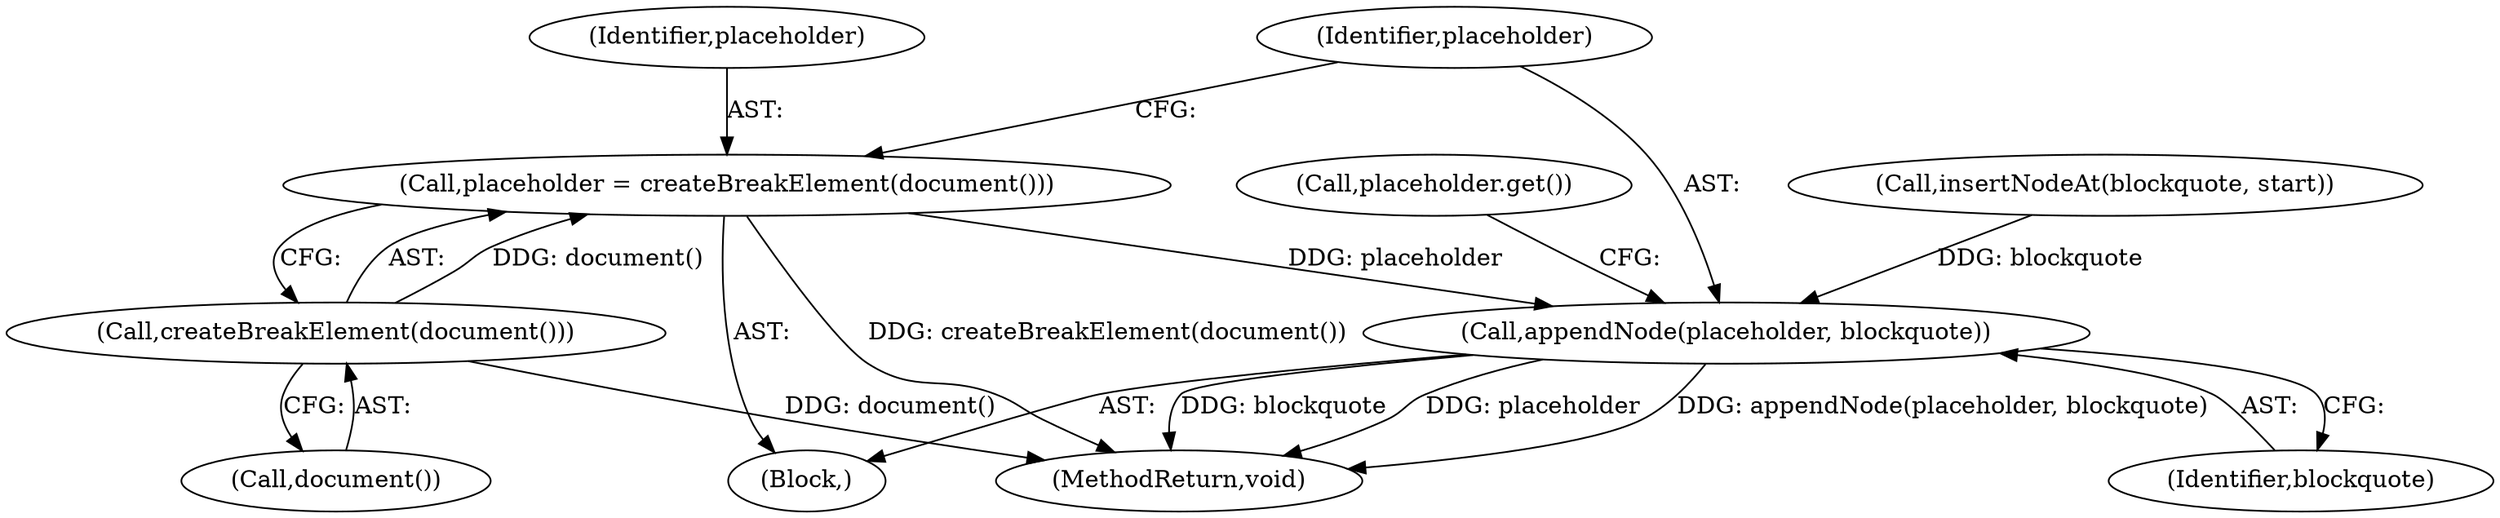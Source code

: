 digraph "0_Chrome_e1524692d362e607e806569147096dfb8c38cb6a@API" {
"1000120" [label="(Call,placeholder = createBreakElement(document()))"];
"1000122" [label="(Call,createBreakElement(document()))"];
"1000124" [label="(Call,appendNode(placeholder, blockquote))"];
"1000122" [label="(Call,createBreakElement(document()))"];
"1000130" [label="(Call,placeholder.get())"];
"1000121" [label="(Identifier,placeholder)"];
"1000126" [label="(Identifier,blockquote)"];
"1000111" [label="(Block,)"];
"1000125" [label="(Identifier,placeholder)"];
"1000123" [label="(Call,document())"];
"1000116" [label="(Call,insertNodeAt(blockquote, start))"];
"1000227" [label="(MethodReturn,void)"];
"1000124" [label="(Call,appendNode(placeholder, blockquote))"];
"1000120" [label="(Call,placeholder = createBreakElement(document()))"];
"1000120" -> "1000111"  [label="AST: "];
"1000120" -> "1000122"  [label="CFG: "];
"1000121" -> "1000120"  [label="AST: "];
"1000122" -> "1000120"  [label="AST: "];
"1000125" -> "1000120"  [label="CFG: "];
"1000120" -> "1000227"  [label="DDG: createBreakElement(document())"];
"1000122" -> "1000120"  [label="DDG: document()"];
"1000120" -> "1000124"  [label="DDG: placeholder"];
"1000122" -> "1000123"  [label="CFG: "];
"1000123" -> "1000122"  [label="AST: "];
"1000122" -> "1000227"  [label="DDG: document()"];
"1000124" -> "1000111"  [label="AST: "];
"1000124" -> "1000126"  [label="CFG: "];
"1000125" -> "1000124"  [label="AST: "];
"1000126" -> "1000124"  [label="AST: "];
"1000130" -> "1000124"  [label="CFG: "];
"1000124" -> "1000227"  [label="DDG: blockquote"];
"1000124" -> "1000227"  [label="DDG: placeholder"];
"1000124" -> "1000227"  [label="DDG: appendNode(placeholder, blockquote)"];
"1000116" -> "1000124"  [label="DDG: blockquote"];
}
